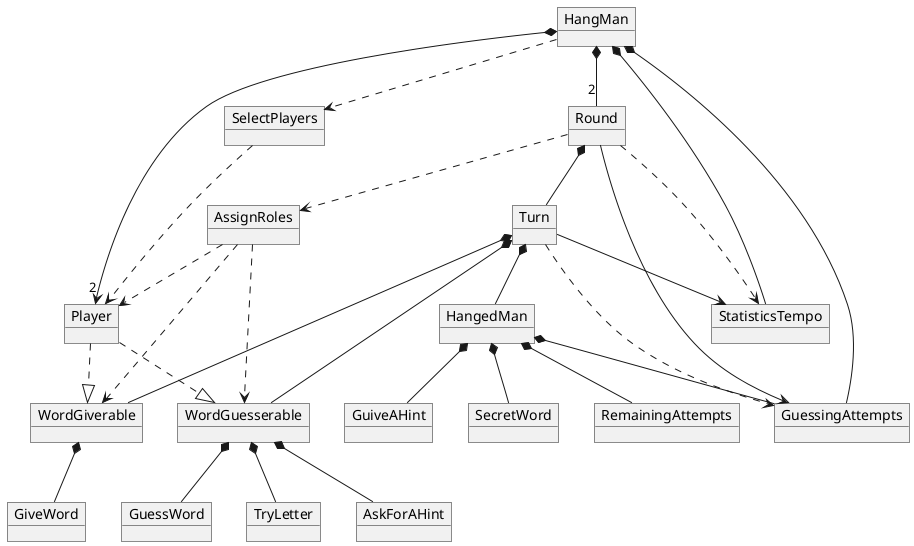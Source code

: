 @startuml VocabularyHangMan

object HangMan
object SelectPlayers
object Round 
object Turn 
object HangedMan
object SecretWord
object Player
object WordGuesserable
object WordGiverable
object GiveWord
object GuessWord
object TryLetter
object AssignRoles
object StatisticsTempo
object GuessingAttempts
object AskForAHint
object RemainingAttempts
object GuiveAHint

HangMan *--"2" Round
HangMan ..> SelectPlayers
HangMan *-->"2" Player
HangMan *-- StatisticsTempo
HangMan *-- GuessingAttempts

Round --> GuessingAttempts
Round *-- Turn
Round ..> AssignRoles
AssignRoles ..> Player
AssignRoles ..> WordGiverable
AssignRoles ..> WordGuesserable
Round ..> StatisticsTempo

Turn ..> GuessingAttempts
Turn *-- HangedMan
Turn *-- WordGiverable
Turn *-- WordGuesserable
Turn --> StatisticsTempo

SelectPlayers ..> Player
Player ..|> WordGiverable
Player ..|> WordGuesserable
WordGiverable *-- GiveWord
WordGuesserable *-- GuessWord
WordGuesserable *-- TryLetter
WordGuesserable *-- AskForAHint

HangedMan *-- SecretWord
HangedMan *-- GuessingAttempts
HangedMan *-- RemainingAttempts
HangedMan *-- GuiveAHint

@enduml